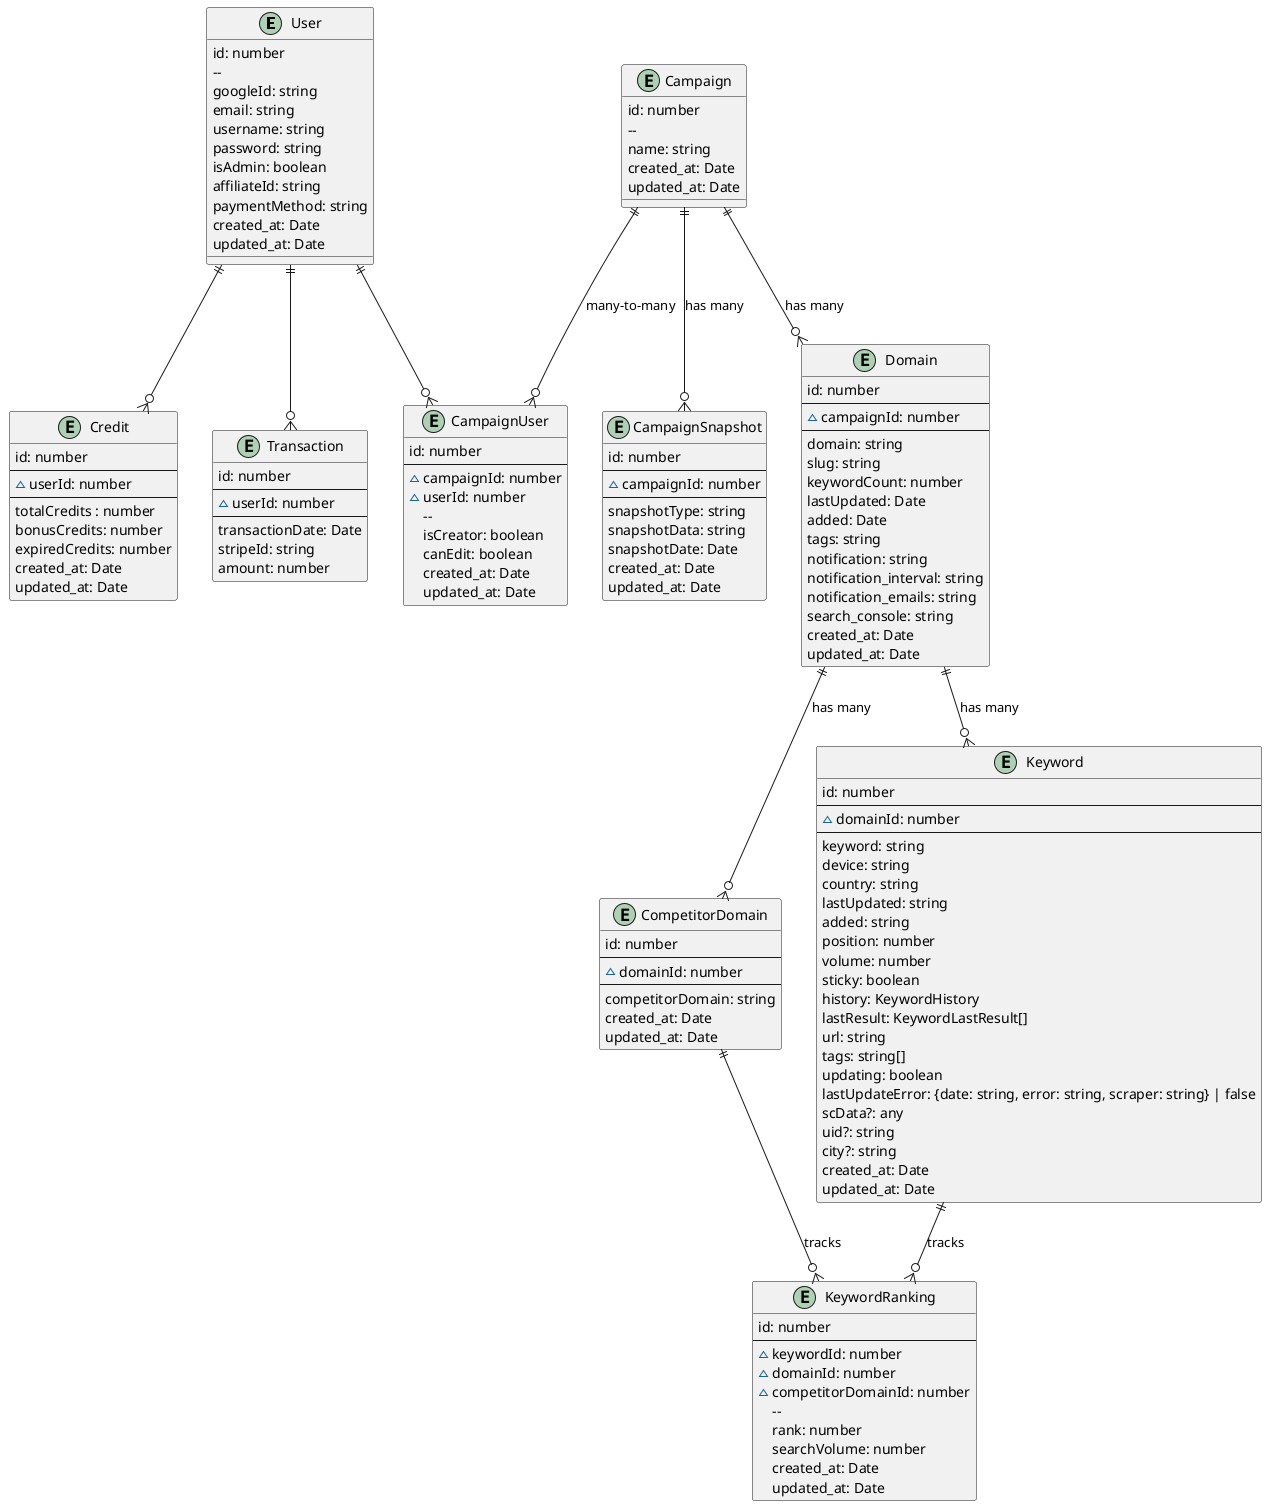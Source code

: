 @startuml SERP_ERD

entity "User" as user {
    id: number
    -- 
    googleId: string
    email: string
    username: string
    password: string
    isAdmin: boolean
    affiliateId: string
    paymentMethod: string
    created_at: Date
    updated_at: Date
}

entity "Credit" as credit {
    id: number
    --
    ~userId: number
    --
    totalCredits : number
    bonusCredits: number
    expiredCredits: number 
    created_at: Date
    updated_at: Date
}

entity "Campaign" as campaign {
    id: number
    -- 
    name: string
    created_at: Date
    updated_at: Date
}

entity "CampaignSnapshot" as campaignSnapshot {
    id: number
    --
    ~campaignId: number
    --
    snapshotType: string
    snapshotData: string
    snapshotDate: Date
    created_at: Date
    updated_at: Date
}

entity "CampaignUser" as campaignUser {
    id: number
    --
    ~campaignId: number
    ~userId: number
    -- 
    isCreator: boolean
    canEdit: boolean
    created_at: Date
    updated_at: Date
}

entity "Domain" as domain {
    id: number
    --
    ~campaignId: number
    --
    domain: string
    slug: string
    keywordCount: number
    lastUpdated: Date
    added: Date
    tags: string
    notification: string
    notification_interval: string
    notification_emails: string
    search_console: string
    created_at: Date
    updated_at: Date
}

entity "CompetitorDomain" as competitorDomain {
    id: number
    --
    ~domainId: number
    --
    competitorDomain: string
    created_at: Date
    updated_at: Date
}

entity "Keyword" as keyword {
    id: number
    --
    ~domainId: number
    --
    keyword: string
    device: string
    country: string
    lastUpdated: string
    added: string
    position: number
    volume: number
    sticky: boolean
    history: KeywordHistory
    lastResult: KeywordLastResult[]
    url: string
    tags: string[]
    updating: boolean
    lastUpdateError: {date: string, error: string, scraper: string} | false
    scData?: any
    uid?: string
    city?: string
    created_at: Date
    updated_at: Date
}

' Nested structures for Keyword entity (representing keyword history and results)
' KeywordLastResult {
'    position: number ' Ranking position in search
'    url: string ' URL of the ranked page
'    title: string ' Title of the ranked page
' }

' KeywordHistory {
'    [date:string] : number ' Mapping of date to ranking position
' }

entity "KeywordRanking" as keywordRanking {
    id: number
    --
    ~keywordId: number
    ~domainId: number
    ~competitorDomainId: number
    -- 
    rank: number
    searchVolume: number
    created_at: Date
    updated_at: Date
}

entity "Transaction" as transaction {
    id: number
    --
    ~userId: number
    --
    transactionDate: Date
    stripeId: string
    amount: number
}

' Relationships between entities
campaign ||--o{ domain : "has many" 
' A campaign can have many domains
domain ||--o{ keyword : "has many" 
' A domain can have many keywords
keyword ||--o{ keywordRanking : "tracks" 
' Each keyword has associated rankings
domain ||--o{ competitorDomain : "has many" 
' A domain can have many competitor domains
competitorDomain ||--o{ keywordRanking : "tracks" 
' Rankings are tracked for competitor domains too
user ||--o{ credit 
user ||--o{ transaction
campaign ||--o{ campaignUser : "many-to-many" 
' Many-to-many relationship between campaigns and users
campaign ||--o{ campaignSnapshot : "has many" 
' A campaign can have many snapshots
user ||--o{ campaignUser 
' Each user can participate in multiple campaigns

@enduml
